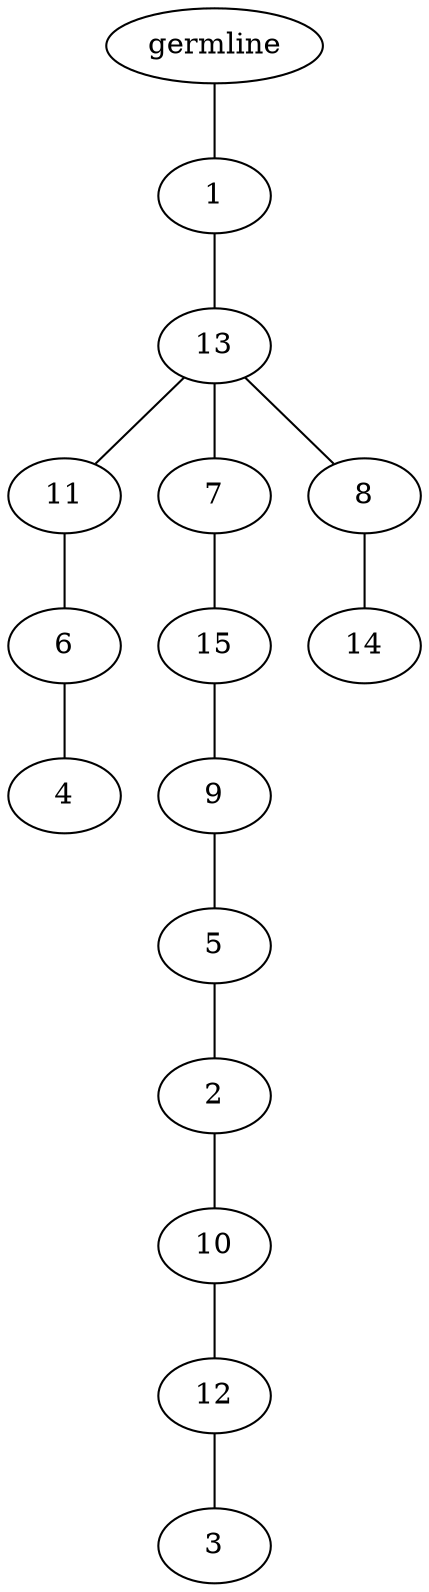 graph tree {
    "139877861441248" [label="germline"];
    "139877855531456" [label="1"];
    "139877858771728" [label="13"];
    "139877858774656" [label="11"];
    "139877858773168" [label="6"];
    "139877858773072" [label="4"];
    "139877858773936" [label="7"];
    "139877858772400" [label="15"];
    "139877858773456" [label="9"];
    "139877858774272" [label="5"];
    "139877858772160" [label="2"];
    "139877858773792" [label="10"];
    "139877862516288" [label="12"];
    "139877862516192" [label="3"];
    "139877858772256" [label="8"];
    "139877858774560" [label="14"];
    "139877861441248" -- "139877855531456";
    "139877855531456" -- "139877858771728";
    "139877858771728" -- "139877858774656";
    "139877858771728" -- "139877858773936";
    "139877858771728" -- "139877858772256";
    "139877858774656" -- "139877858773168";
    "139877858773168" -- "139877858773072";
    "139877858773936" -- "139877858772400";
    "139877858772400" -- "139877858773456";
    "139877858773456" -- "139877858774272";
    "139877858774272" -- "139877858772160";
    "139877858772160" -- "139877858773792";
    "139877858773792" -- "139877862516288";
    "139877862516288" -- "139877862516192";
    "139877858772256" -- "139877858774560";
}
